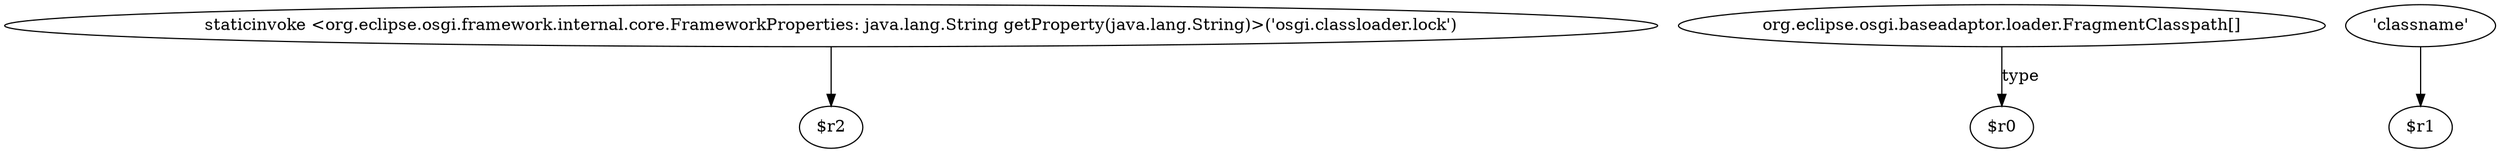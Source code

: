 digraph g {
0[label="staticinvoke <org.eclipse.osgi.framework.internal.core.FrameworkProperties: java.lang.String getProperty(java.lang.String)>('osgi.classloader.lock')"]
1[label="$r2"]
0->1[label=""]
2[label="org.eclipse.osgi.baseadaptor.loader.FragmentClasspath[]"]
3[label="$r0"]
2->3[label="type"]
4[label="'classname'"]
5[label="$r1"]
4->5[label=""]
}